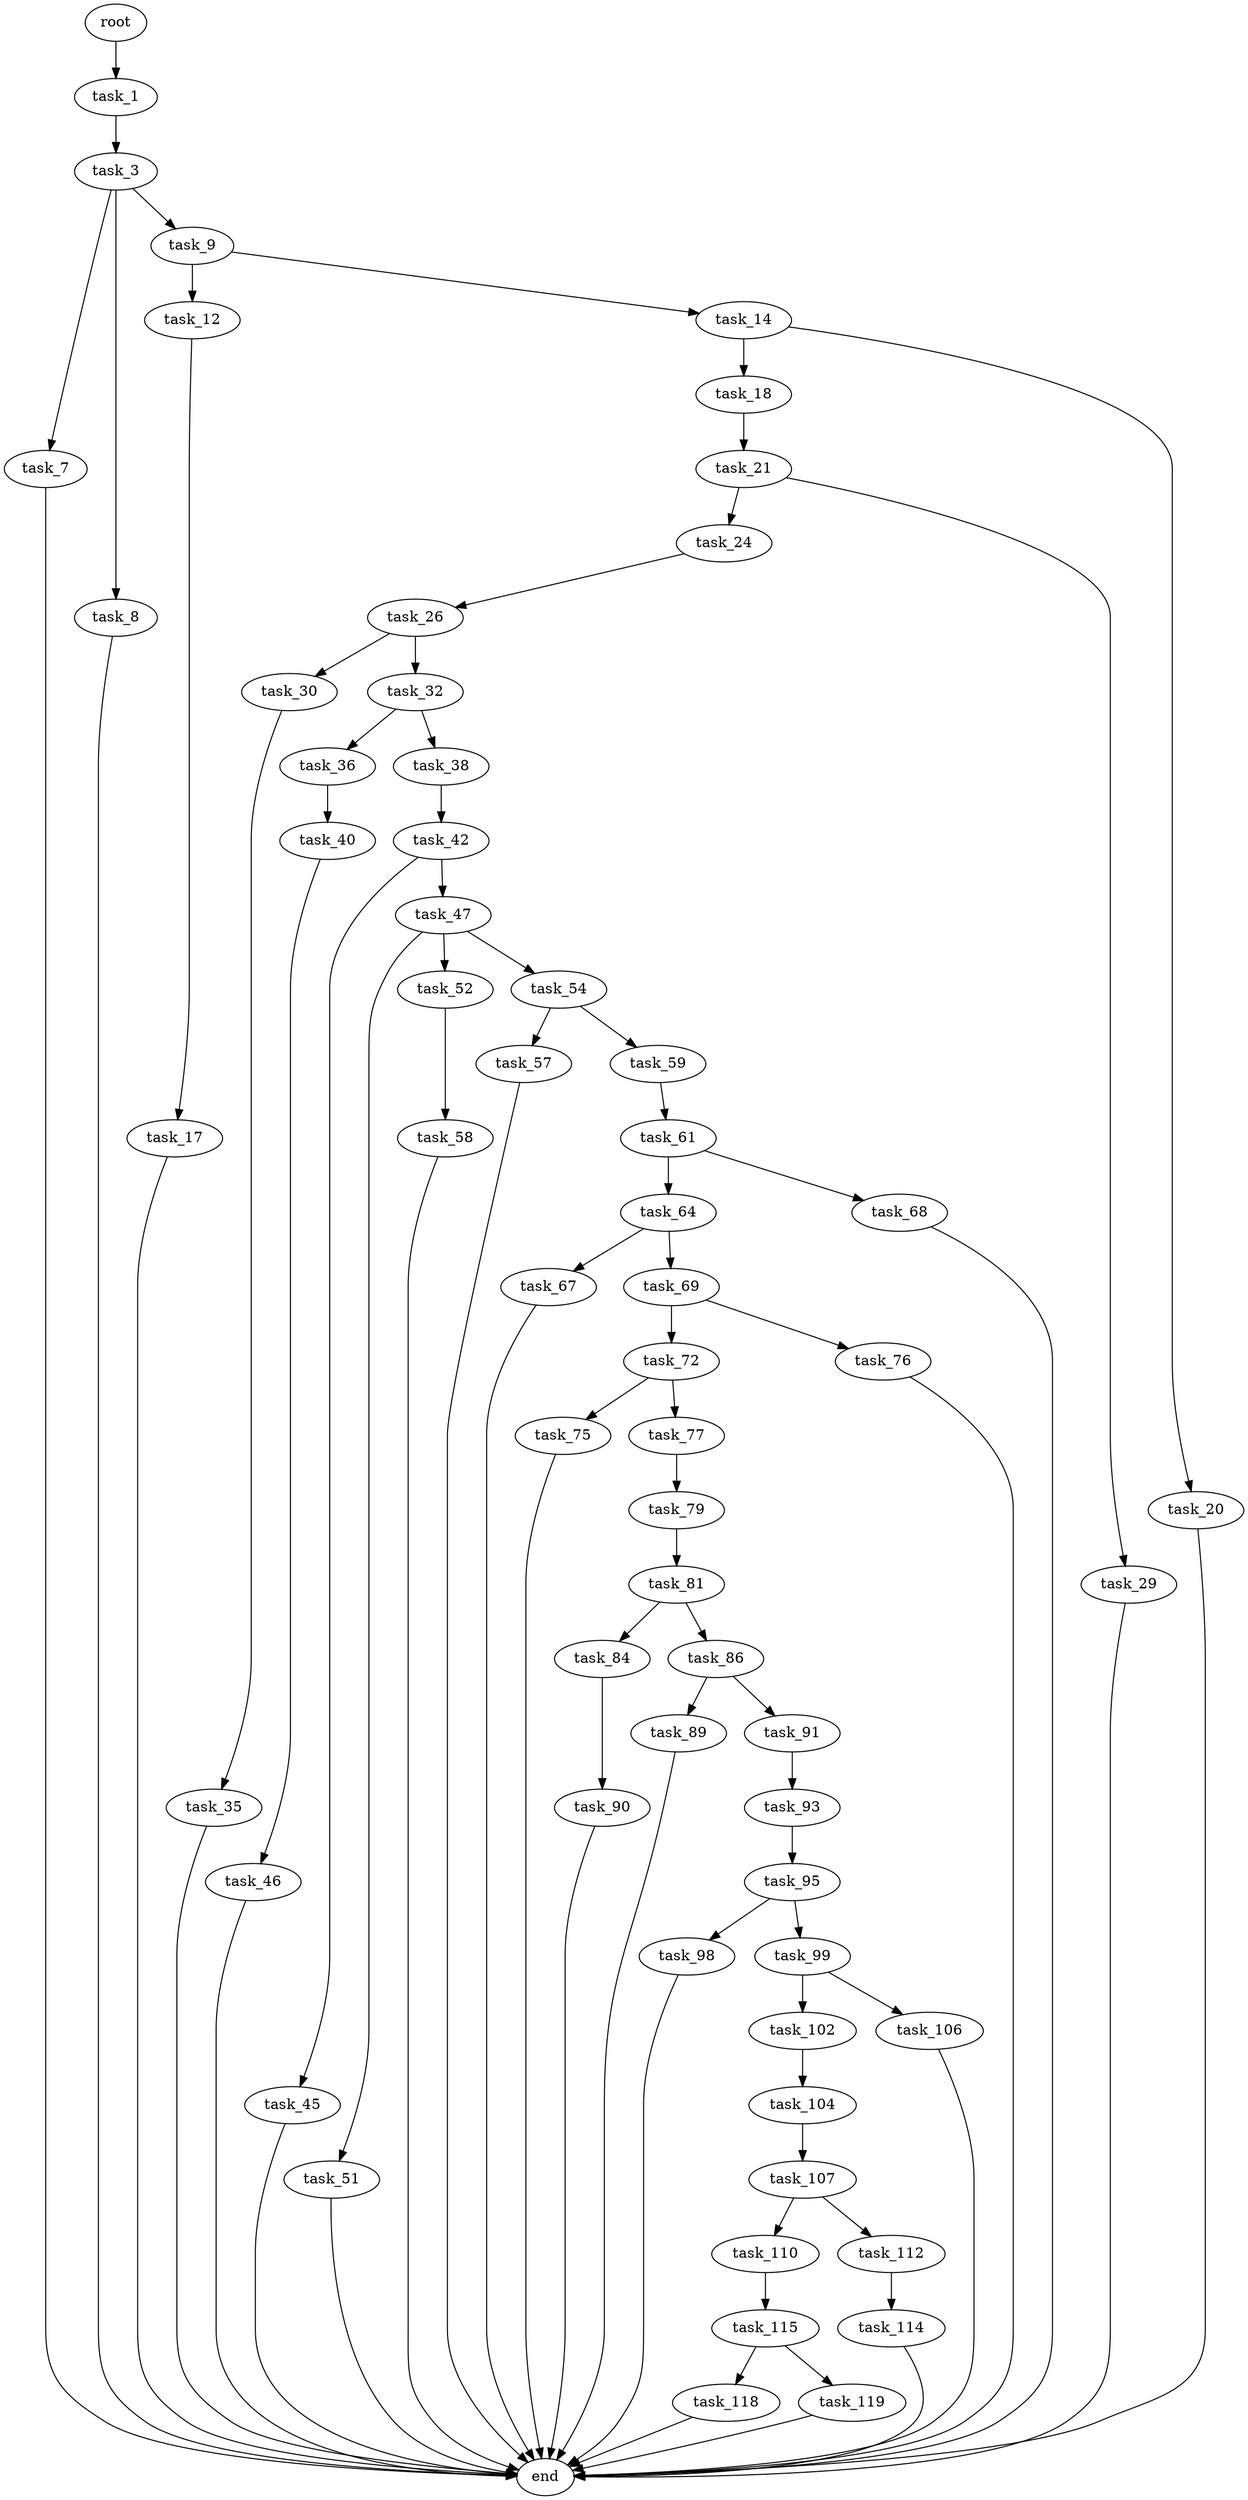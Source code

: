 digraph G {
  root [size="0.000000"];
  task_1 [size="883486252360.000000"];
  task_3 [size="231928233984.000000"];
  task_7 [size="352327126890.000000"];
  task_8 [size="32083175484.000000"];
  task_9 [size="1903467040.000000"];
  task_12 [size="451559077.000000"];
  task_14 [size="68719476736.000000"];
  task_17 [size="28991029248.000000"];
  task_18 [size="28793896763.000000"];
  task_20 [size="368293445632.000000"];
  task_21 [size="9915305309.000000"];
  task_24 [size="21446912730.000000"];
  task_26 [size="782757789696.000000"];
  task_29 [size="1073741824000.000000"];
  task_30 [size="71814998859.000000"];
  task_32 [size="782757789696.000000"];
  task_35 [size="960204665125.000000"];
  task_36 [size="68719476736.000000"];
  task_38 [size="28991029248.000000"];
  task_40 [size="609382366251.000000"];
  task_42 [size="10182934514.000000"];
  task_45 [size="216053527952.000000"];
  task_46 [size="1834174687.000000"];
  task_47 [size="45099608557.000000"];
  task_51 [size="5152485998.000000"];
  task_52 [size="231928233984.000000"];
  task_54 [size="8589934592.000000"];
  task_57 [size="231928233984.000000"];
  task_58 [size="231928233984.000000"];
  task_59 [size="44680608724.000000"];
  task_61 [size="782757789696.000000"];
  task_64 [size="393393644413.000000"];
  task_67 [size="368293445632.000000"];
  task_68 [size="159275968861.000000"];
  task_69 [size="27726989143.000000"];
  task_72 [size="92734213954.000000"];
  task_75 [size="164738703089.000000"];
  task_76 [size="8589934592.000000"];
  task_77 [size="134217728000.000000"];
  task_79 [size="1103431911185.000000"];
  task_81 [size="1253210559683.000000"];
  task_84 [size="22851080034.000000"];
  task_86 [size="2782093936.000000"];
  task_89 [size="47250194480.000000"];
  task_90 [size="68719476736.000000"];
  task_91 [size="231928233984.000000"];
  task_93 [size="1540350487.000000"];
  task_95 [size="88170584265.000000"];
  task_98 [size="779225020216.000000"];
  task_99 [size="134217728000.000000"];
  task_102 [size="172429155983.000000"];
  task_104 [size="29228529012.000000"];
  task_106 [size="195352477123.000000"];
  task_107 [size="13017853982.000000"];
  task_110 [size="831847192.000000"];
  task_112 [size="11795673873.000000"];
  task_114 [size="1028434899958.000000"];
  task_115 [size="368293445632.000000"];
  task_118 [size="3810262147.000000"];
  task_119 [size="421885557833.000000"];
  end [size="0.000000"];

  root -> task_1 [size="1.000000"];
  task_1 -> task_3 [size="536870912.000000"];
  task_3 -> task_7 [size="301989888.000000"];
  task_3 -> task_8 [size="301989888.000000"];
  task_3 -> task_9 [size="301989888.000000"];
  task_7 -> end [size="1.000000"];
  task_8 -> end [size="1.000000"];
  task_9 -> task_12 [size="75497472.000000"];
  task_9 -> task_14 [size="75497472.000000"];
  task_12 -> task_17 [size="33554432.000000"];
  task_14 -> task_18 [size="134217728.000000"];
  task_14 -> task_20 [size="134217728.000000"];
  task_17 -> end [size="1.000000"];
  task_18 -> task_21 [size="679477248.000000"];
  task_20 -> end [size="1.000000"];
  task_21 -> task_24 [size="301989888.000000"];
  task_21 -> task_29 [size="301989888.000000"];
  task_24 -> task_26 [size="838860800.000000"];
  task_26 -> task_30 [size="679477248.000000"];
  task_26 -> task_32 [size="679477248.000000"];
  task_29 -> end [size="1.000000"];
  task_30 -> task_35 [size="134217728.000000"];
  task_32 -> task_36 [size="679477248.000000"];
  task_32 -> task_38 [size="679477248.000000"];
  task_35 -> end [size="1.000000"];
  task_36 -> task_40 [size="134217728.000000"];
  task_38 -> task_42 [size="75497472.000000"];
  task_40 -> task_46 [size="838860800.000000"];
  task_42 -> task_45 [size="209715200.000000"];
  task_42 -> task_47 [size="209715200.000000"];
  task_45 -> end [size="1.000000"];
  task_46 -> end [size="1.000000"];
  task_47 -> task_51 [size="33554432.000000"];
  task_47 -> task_52 [size="33554432.000000"];
  task_47 -> task_54 [size="33554432.000000"];
  task_51 -> end [size="1.000000"];
  task_52 -> task_58 [size="301989888.000000"];
  task_54 -> task_57 [size="33554432.000000"];
  task_54 -> task_59 [size="33554432.000000"];
  task_57 -> end [size="1.000000"];
  task_58 -> end [size="1.000000"];
  task_59 -> task_61 [size="33554432.000000"];
  task_61 -> task_64 [size="679477248.000000"];
  task_61 -> task_68 [size="679477248.000000"];
  task_64 -> task_67 [size="301989888.000000"];
  task_64 -> task_69 [size="301989888.000000"];
  task_67 -> end [size="1.000000"];
  task_68 -> end [size="1.000000"];
  task_69 -> task_72 [size="838860800.000000"];
  task_69 -> task_76 [size="838860800.000000"];
  task_72 -> task_75 [size="134217728.000000"];
  task_72 -> task_77 [size="134217728.000000"];
  task_75 -> end [size="1.000000"];
  task_76 -> end [size="1.000000"];
  task_77 -> task_79 [size="209715200.000000"];
  task_79 -> task_81 [size="838860800.000000"];
  task_81 -> task_84 [size="838860800.000000"];
  task_81 -> task_86 [size="838860800.000000"];
  task_84 -> task_90 [size="33554432.000000"];
  task_86 -> task_89 [size="75497472.000000"];
  task_86 -> task_91 [size="75497472.000000"];
  task_89 -> end [size="1.000000"];
  task_90 -> end [size="1.000000"];
  task_91 -> task_93 [size="301989888.000000"];
  task_93 -> task_95 [size="33554432.000000"];
  task_95 -> task_98 [size="301989888.000000"];
  task_95 -> task_99 [size="301989888.000000"];
  task_98 -> end [size="1.000000"];
  task_99 -> task_102 [size="209715200.000000"];
  task_99 -> task_106 [size="209715200.000000"];
  task_102 -> task_104 [size="411041792.000000"];
  task_104 -> task_107 [size="536870912.000000"];
  task_106 -> end [size="1.000000"];
  task_107 -> task_110 [size="411041792.000000"];
  task_107 -> task_112 [size="411041792.000000"];
  task_110 -> task_115 [size="75497472.000000"];
  task_112 -> task_114 [size="33554432.000000"];
  task_114 -> end [size="1.000000"];
  task_115 -> task_118 [size="411041792.000000"];
  task_115 -> task_119 [size="411041792.000000"];
  task_118 -> end [size="1.000000"];
  task_119 -> end [size="1.000000"];
}

